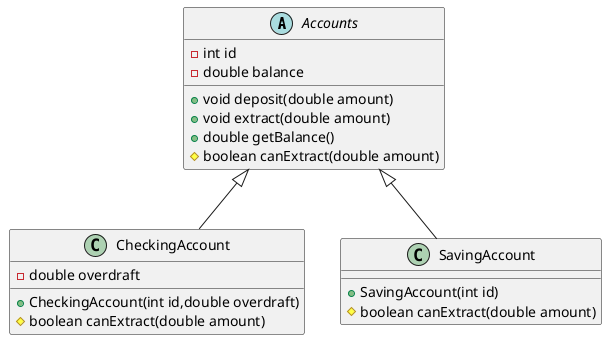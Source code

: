 @startuml

abstract class Accounts{
    -int id
    -double balance
    +void deposit(double amount)
    +void extract(double amount)
    +double getBalance()
    #boolean canExtract(double amount)
}

class CheckingAccount{
    -double overdraft
    +CheckingAccount(int id,double overdraft)
    #boolean canExtract(double amount)
}
Accounts<|--CheckingAccount

class SavingAccount{
    +SavingAccount(int id)
    #boolean canExtract(double amount)
}
Accounts<|--SavingAccount
@enduml